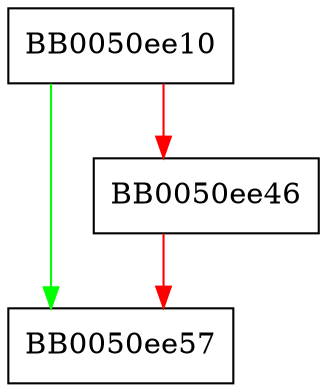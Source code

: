 digraph ossl_json_cleanup {
  node [shape="box"];
  graph [splines=ortho];
  BB0050ee10 -> BB0050ee57 [color="green"];
  BB0050ee10 -> BB0050ee46 [color="red"];
  BB0050ee46 -> BB0050ee57 [color="red"];
}